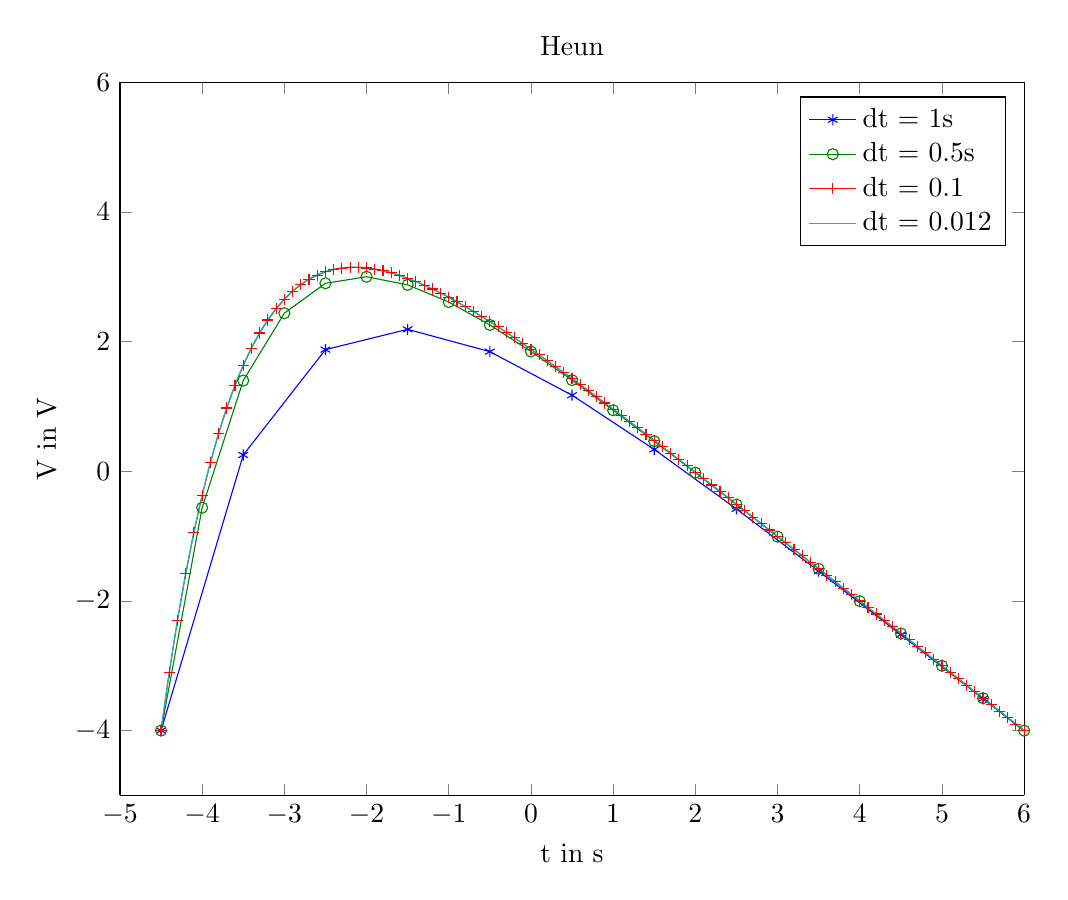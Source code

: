% This file was created by matlab2tikz.
% Minimal pgfplots version: 1.3
%
%The latest updates can be retrieved from
%  http://www.mathworks.com/matlabcentral/fileexchange/22022-matlab2tikz
%where you can also make suggestions and rate matlab2tikz.
%
\definecolor{mycolor1}{rgb}{0.0,0.75,0.75}%
%
\begin{tikzpicture}

\begin{axis}[%
width=4.521in,
height=3.566in,
at={(0.758in,0.481in)},
scale only axis,
separate axis lines,
every outer x axis line/.append style={black},
every x tick label/.append style={font=\color{black}},
xmin=-5,
xmax=6,
xlabel={t in s},
every outer y axis line/.append style={black},
every y tick label/.append style={font=\color{black}},
ymin=-5,
ymax=6,
ylabel={V in V},
title={Heun},
legend style={legend cell align=left,align=left,draw=black}
]
\addplot [color=blue,solid,mark=asterisk,mark options={solid}]
  table[row sep=crcr]{%
-4.5	-4\\
-3.5	0.25\\
-2.5	1.875\\
-1.5	2.188\\
-0.5	1.844\\
0.5	1.172\\
1.5	0.336\\
2.5	-0.582\\
3.5	-1.541\\
4.5	-2.521\\
5.5	-3.51\\
6.5	-4.505\\
};
\addlegendentry{dt = 1s};

\addplot [color=black!50!green,solid,mark=o,mark options={solid}]
  table[row sep=crcr]{%
-4.5	-4\\
-4	-0.562\\
-3.5	1.398\\
-3	2.437\\
-2.5	2.898\\
-2	2.999\\
-1.5	2.874\\
-1	2.609\\
-0.5	2.256\\
0	1.847\\
0.5	1.405\\
1	0.94\\
1.5	0.463\\
2	-0.023\\
2.5	-0.515\\
3	-1.009\\
3.5	-1.506\\
4	-2.004\\
4.5	-2.502\\
5	-3.001\\
5.5	-3.501\\
6	-4.001\\
6.5	-4.5\\
};
\addlegendentry{dt = 0.5s};

\addplot [color=red,solid,mark=+,mark options={solid}]
  table[row sep=crcr]{%
-4.5	-4\\
-4.4	-3.103\\
-4.3	-2.3\\
-4.2	-1.583\\
-4.1	-0.943\\
-4	-0.374\\
-3.9	0.131\\
-3.8	0.579\\
-3.7	0.975\\
-3.6	1.324\\
-3.5	1.63\\
-3.4	1.898\\
-3.3	2.131\\
-3.2	2.332\\
-3.1	2.504\\
-3	2.651\\
-2.9	2.774\\
-2.8	2.876\\
-2.7	2.959\\
-2.6	3.024\\
-2.5	3.074\\
-2.4	3.109\\
-2.3	3.132\\
-2.2	3.143\\
-2.1	3.143\\
-2	3.134\\
-1.9	3.116\\
-1.8	3.091\\
-1.7	3.058\\
-1.6	3.019\\
-1.5	2.974\\
-1.4	2.924\\
-1.3	2.87\\
-1.2	2.81\\
-1.1	2.747\\
-1	2.681\\
-0.9	2.611\\
-0.8	2.539\\
-0.7	2.463\\
-0.6	2.386\\
-0.5	2.306\\
-0.4	2.225\\
-0.3	2.141\\
-0.2	2.056\\
-0.1	1.97\\
0	1.882\\
0.1	1.794\\
0.2	1.704\\
0.3	1.613\\
0.4	1.521\\
0.5	1.429\\
0.6	1.335\\
0.7	1.242\\
0.8	1.147\\
0.9	1.052\\
1	0.957\\
1.1	0.861\\
1.2	0.765\\
1.3	0.668\\
1.4	0.571\\
1.5	0.474\\
1.6	0.376\\
1.7	0.278\\
1.8	0.18\\
1.9	0.082\\
2	-0.016\\
2.1	-0.114\\
2.2	-0.213\\
2.3	-0.312\\
2.4	-0.411\\
2.5	-0.51\\
2.6	-0.609\\
2.7	-0.708\\
2.8	-0.807\\
2.9	-0.907\\
3	-1.006\\
3.1	-1.105\\
3.2	-1.205\\
3.3	-1.304\\
3.4	-1.404\\
3.5	-1.504\\
3.6	-1.603\\
3.7	-1.703\\
3.8	-1.803\\
3.9	-1.902\\
4	-2.002\\
4.1	-2.102\\
4.2	-2.202\\
4.3	-2.302\\
4.4	-2.401\\
4.5	-2.501\\
4.6	-2.601\\
4.7	-2.701\\
4.8	-2.801\\
4.9	-2.901\\
5	-3.001\\
5.1	-3.101\\
5.2	-3.201\\
5.3	-3.301\\
5.4	-3.401\\
5.5	-3.5\\
5.6	-3.6\\
5.7	-3.7\\
5.8	-3.8\\
5.9	-3.9\\
6	-4.0\\
6.1	-4.1\\
6.2	-4.2\\
6.3	-4.3\\
6.4	-4.4\\
6.5	-4.5\\
};
\addlegendentry{dt = 0.1};

\addplot [color=mycolor1,solid]
  table[row sep=crcr]{%
-4.5	-4\\
-4.488	-3.887\\
-4.476	-3.775\\
-4.464	-3.665\\
-4.452	-3.556\\
-4.44	-3.449\\
-4.428	-3.343\\
-4.416	-3.238\\
-4.404	-3.135\\
-4.392	-3.033\\
-4.38	-2.933\\
-4.368	-2.834\\
-4.356	-2.736\\
-4.344	-2.639\\
-4.332	-2.544\\
-4.32	-2.45\\
-4.308	-2.358\\
-4.296	-2.266\\
-4.284	-2.176\\
-4.272	-2.087\\
-4.26	-2.0\\
-4.248	-1.913\\
-4.236	-1.828\\
-4.224	-1.744\\
-4.212	-1.661\\
-4.2	-1.579\\
-4.188	-1.498\\
-4.176	-1.418\\
-4.164	-1.34\\
-4.152	-1.262\\
-4.14	-1.186\\
-4.128	-1.11\\
-4.116	-1.036\\
-4.104	-0.963\\
-4.092	-0.89\\
-4.08	-0.819\\
-4.068	-0.749\\
-4.056	-0.679\\
-4.044	-0.611\\
-4.032	-0.544\\
-4.02	-0.477\\
-4.008	-0.412\\
-3.996	-0.347\\
-3.984	-0.284\\
-3.972	-0.221\\
-3.96	-0.159\\
-3.948	-0.098\\
-3.936	-0.038\\
-3.924	0.021\\
-3.912	0.08\\
-3.9	0.137\\
-3.888	0.194\\
-3.876	0.25\\
-3.864	0.305\\
-3.852	0.359\\
-3.84	0.413\\
-3.828	0.466\\
-3.816	0.518\\
-3.804	0.569\\
-3.792	0.619\\
-3.78	0.669\\
-3.768	0.718\\
-3.756	0.766\\
-3.744	0.814\\
-3.732	0.861\\
-3.72	0.907\\
-3.708	0.952\\
-3.696	0.997\\
-3.684	1.041\\
-3.672	1.084\\
-3.66	1.127\\
-3.648	1.169\\
-3.636	1.21\\
-3.624	1.251\\
-3.612	1.291\\
-3.6	1.331\\
-3.588	1.37\\
-3.576	1.408\\
-3.564	1.446\\
-3.552	1.483\\
-3.54	1.52\\
-3.528	1.555\\
-3.516	1.591\\
-3.504	1.626\\
-3.492	1.66\\
-3.48	1.694\\
-3.468	1.727\\
-3.456	1.759\\
-3.444	1.792\\
-3.432	1.823\\
-3.42	1.854\\
-3.408	1.885\\
-3.396	1.915\\
-3.384	1.944\\
-3.372	1.973\\
-3.36	2.002\\
-3.348	2.03\\
-3.336	2.057\\
-3.324	2.085\\
-3.312	2.111\\
-3.3	2.137\\
-3.288	2.163\\
-3.276	2.188\\
-3.264	2.213\\
-3.252	2.238\\
-3.24	2.262\\
-3.228	2.285\\
-3.216	2.308\\
-3.204	2.331\\
-3.192	2.353\\
-3.18	2.375\\
-3.168	2.396\\
-3.156	2.418\\
-3.144	2.438\\
-3.132	2.458\\
-3.12	2.478\\
-3.108	2.498\\
-3.096	2.517\\
-3.084	2.536\\
-3.072	2.554\\
-3.06	2.572\\
-3.048	2.59\\
-3.036	2.607\\
-3.024	2.624\\
-3.012	2.641\\
-3	2.657\\
-2.988	2.673\\
-2.976	2.689\\
-2.964	2.704\\
-2.952	2.719\\
-2.94	2.733\\
-2.928	2.748\\
-2.916	2.762\\
-2.904	2.776\\
-2.892	2.789\\
-2.88	2.802\\
-2.868	2.815\\
-2.856	2.827\\
-2.844	2.839\\
-2.832	2.851\\
-2.82	2.863\\
-2.808	2.874\\
-2.796	2.885\\
-2.784	2.896\\
-2.772	2.907\\
-2.76	2.917\\
-2.748	2.927\\
-2.736	2.937\\
-2.724	2.946\\
-2.712	2.955\\
-2.7	2.964\\
-2.688	2.973\\
-2.676	2.981\\
-2.664	2.99\\
-2.652	2.998\\
-2.64	3.005\\
-2.628	3.013\\
-2.616	3.02\\
-2.604	3.027\\
-2.592	3.034\\
-2.58	3.041\\
-2.568	3.047\\
-2.556	3.053\\
-2.544	3.059\\
-2.532	3.065\\
-2.52	3.07\\
-2.508	3.075\\
-2.496	3.081\\
-2.484	3.085\\
-2.472	3.09\\
-2.46	3.095\\
-2.448	3.099\\
-2.436	3.103\\
-2.424	3.107\\
-2.412	3.111\\
-2.4	3.114\\
-2.388	3.117\\
-2.376	3.121\\
-2.364	3.124\\
-2.352	3.126\\
-2.34	3.129\\
-2.328	3.131\\
-2.316	3.134\\
-2.304	3.136\\
-2.292	3.138\\
-2.28	3.14\\
-2.268	3.141\\
-2.256	3.143\\
-2.244	3.144\\
-2.232	3.145\\
-2.22	3.146\\
-2.208	3.147\\
-2.196	3.147\\
-2.184	3.148\\
-2.172	3.148\\
-2.16	3.149\\
-2.148	3.149\\
-2.136	3.148\\
-2.124	3.148\\
-2.112	3.148\\
-2.1	3.147\\
-2.088	3.147\\
-2.076	3.146\\
-2.064	3.145\\
-2.052	3.144\\
-2.04	3.143\\
-2.028	3.142\\
-2.016	3.14\\
-2.004	3.139\\
-1.992	3.137\\
-1.98	3.135\\
-1.968	3.133\\
-1.956	3.131\\
-1.944	3.129\\
-1.932	3.127\\
-1.92	3.124\\
-1.908	3.122\\
-1.896	3.119\\
-1.884	3.116\\
-1.872	3.114\\
-1.86	3.111\\
-1.848	3.108\\
-1.836	3.104\\
-1.824	3.101\\
-1.812	3.098\\
-1.8	3.094\\
-1.788	3.091\\
-1.776	3.087\\
-1.764	3.083\\
-1.752	3.079\\
-1.74	3.075\\
-1.728	3.071\\
-1.716	3.067\\
-1.704	3.063\\
-1.692	3.059\\
-1.68	3.054\\
-1.668	3.05\\
-1.656	3.045\\
-1.644	3.04\\
-1.632	3.035\\
-1.62	3.031\\
-1.608	3.026\\
-1.596	3.021\\
-1.584	3.015\\
-1.572	3.01\\
-1.56	3.005\\
-1.548	2.999\\
-1.536	2.994\\
-1.524	2.988\\
-1.512	2.983\\
-1.5	2.977\\
-1.488	2.971\\
-1.476	2.966\\
-1.464	2.96\\
-1.452	2.954\\
-1.44	2.948\\
-1.428	2.942\\
-1.416	2.935\\
-1.404	2.929\\
-1.392	2.923\\
-1.38	2.916\\
-1.368	2.91\\
-1.356	2.903\\
-1.344	2.897\\
-1.332	2.89\\
-1.32	2.883\\
-1.308	2.877\\
-1.296	2.87\\
-1.284	2.863\\
-1.272	2.856\\
-1.26	2.849\\
-1.248	2.842\\
-1.236	2.834\\
-1.224	2.827\\
-1.212	2.82\\
-1.2	2.813\\
-1.188	2.805\\
-1.176	2.798\\
-1.164	2.79\\
-1.152	2.783\\
-1.14	2.775\\
-1.128	2.768\\
-1.116	2.76\\
-1.104	2.752\\
-1.092	2.744\\
-1.08	2.736\\
-1.068	2.729\\
-1.056	2.721\\
-1.044	2.713\\
-1.032	2.705\\
-1.02	2.696\\
-1.008	2.688\\
-0.996	2.68\\
-0.984	2.672\\
-0.972	2.664\\
-0.96	2.655\\
-0.948	2.647\\
-0.936	2.639\\
-0.924	2.63\\
-0.912	2.622\\
-0.9	2.613\\
-0.888	2.604\\
-0.876	2.596\\
-0.864	2.587\\
-0.852	2.579\\
-0.84	2.57\\
-0.828	2.561\\
-0.816	2.552\\
-0.804	2.543\\
-0.792	2.534\\
-0.78	2.526\\
-0.768	2.517\\
-0.756	2.508\\
-0.744	2.499\\
-0.732	2.489\\
-0.72	2.48\\
-0.708	2.471\\
-0.696	2.462\\
-0.684	2.453\\
-0.672	2.444\\
-0.66	2.434\\
-0.648	2.425\\
-0.636	2.416\\
-0.624	2.406\\
-0.612	2.397\\
-0.6	2.387\\
-0.588	2.378\\
-0.576	2.368\\
-0.564	2.359\\
-0.552	2.349\\
-0.54	2.34\\
-0.528	2.33\\
-0.516	2.321\\
-0.504	2.311\\
-0.492	2.301\\
-0.48	2.291\\
-0.468	2.282\\
-0.456	2.272\\
-0.444	2.262\\
-0.432	2.252\\
-0.42	2.242\\
-0.408	2.233\\
-0.396	2.223\\
-0.384	2.213\\
-0.372	2.203\\
-0.36	2.193\\
-0.348	2.183\\
-0.336	2.173\\
-0.324	2.163\\
-0.312	2.153\\
-0.3	2.143\\
-0.288	2.132\\
-0.276	2.122\\
-0.264	2.112\\
-0.252	2.102\\
-0.24	2.092\\
-0.228	2.081\\
-0.216	2.071\\
-0.204	2.061\\
-0.192	2.051\\
-0.18	2.04\\
-0.168	2.03\\
-0.156	2.02\\
-0.144	2.009\\
-0.132	1.999\\
-0.12	1.988\\
-0.108	1.978\\
-0.096	1.968\\
-0.084	1.957\\
-0.072	1.947\\
-0.06	1.936\\
-0.048	1.926\\
-0.036	1.915\\
-0.024	1.905\\
-0.012	1.894\\
0	1.883\\
0.012	1.873\\
0.024	1.862\\
0.036	1.851\\
0.048	1.841\\
0.06	1.83\\
0.072	1.819\\
0.084	1.809\\
0.096	1.798\\
0.108	1.787\\
0.12	1.777\\
0.132	1.766\\
0.144	1.755\\
0.156	1.744\\
0.168	1.733\\
0.18	1.723\\
0.192	1.712\\
0.204	1.701\\
0.216	1.69\\
0.228	1.679\\
0.24	1.668\\
0.252	1.657\\
0.264	1.646\\
0.276	1.635\\
0.288	1.625\\
0.3	1.614\\
0.312	1.603\\
0.324	1.592\\
0.336	1.581\\
0.348	1.57\\
0.36	1.559\\
0.372	1.548\\
0.384	1.537\\
0.396	1.525\\
0.408	1.514\\
0.42	1.503\\
0.432	1.492\\
0.444	1.481\\
0.456	1.47\\
0.468	1.459\\
0.48	1.448\\
0.492	1.437\\
0.504	1.426\\
0.516	1.414\\
0.528	1.403\\
0.54	1.392\\
0.552	1.381\\
0.564	1.37\\
0.576	1.358\\
0.588	1.347\\
0.6	1.336\\
0.612	1.325\\
0.624	1.313\\
0.636	1.302\\
0.648	1.291\\
0.66	1.28\\
0.672	1.268\\
0.684	1.257\\
0.696	1.246\\
0.708	1.235\\
0.72	1.223\\
0.732	1.212\\
0.744	1.201\\
0.756	1.189\\
0.768	1.178\\
0.78	1.167\\
0.792	1.155\\
0.804	1.144\\
0.816	1.132\\
0.828	1.121\\
0.84	1.11\\
0.852	1.098\\
0.864	1.087\\
0.876	1.075\\
0.888	1.064\\
0.9	1.053\\
0.912	1.041\\
0.924	1.03\\
0.936	1.018\\
0.948	1.007\\
0.96	0.995\\
0.972	0.984\\
0.984	0.972\\
0.996	0.961\\
1.008	0.949\\
1.02	0.938\\
1.032	0.926\\
1.044	0.915\\
1.056	0.903\\
1.068	0.892\\
1.08	0.88\\
1.092	0.869\\
1.104	0.857\\
1.116	0.846\\
1.128	0.834\\
1.14	0.823\\
1.152	0.811\\
1.164	0.8\\
1.176	0.788\\
1.188	0.776\\
1.2	0.765\\
1.212	0.753\\
1.224	0.742\\
1.236	0.73\\
1.248	0.719\\
1.26	0.707\\
1.272	0.695\\
1.284	0.684\\
1.296	0.672\\
1.308	0.66\\
1.32	0.649\\
1.332	0.637\\
1.344	0.626\\
1.356	0.614\\
1.368	0.602\\
1.38	0.591\\
1.392	0.579\\
1.404	0.567\\
1.416	0.556\\
1.428	0.544\\
1.44	0.532\\
1.452	0.521\\
1.464	0.509\\
1.476	0.497\\
1.488	0.486\\
1.5	0.474\\
1.512	0.462\\
1.524	0.451\\
1.536	0.439\\
1.548	0.427\\
1.56	0.415\\
1.572	0.404\\
1.584	0.392\\
1.596	0.38\\
1.608	0.369\\
1.62	0.357\\
1.632	0.345\\
1.644	0.333\\
1.656	0.322\\
1.668	0.31\\
1.68	0.298\\
1.692	0.287\\
1.704	0.275\\
1.716	0.263\\
1.728	0.251\\
1.74	0.24\\
1.752	0.228\\
1.764	0.216\\
1.776	0.204\\
1.788	0.192\\
1.8	0.181\\
1.812	0.169\\
1.824	0.157\\
1.836	0.145\\
1.848	0.134\\
1.86	0.122\\
1.872	0.11\\
1.884	0.098\\
1.896	0.086\\
1.908	0.075\\
1.92	0.063\\
1.932	0.051\\
1.944	0.039\\
1.956	0.028\\
1.968	0.016\\
1.98	0.004\\
1.992	-0.008\\
2.004	-0.02\\
2.016	-0.032\\
2.028	-0.043\\
2.04	-0.055\\
2.052	-0.067\\
2.064	-0.079\\
2.076	-0.091\\
2.088	-0.102\\
2.1	-0.114\\
2.112	-0.126\\
2.124	-0.138\\
2.136	-0.15\\
2.148	-0.162\\
2.16	-0.173\\
2.172	-0.185\\
2.184	-0.197\\
2.196	-0.209\\
2.208	-0.221\\
2.22	-0.233\\
2.232	-0.245\\
2.244	-0.256\\
2.256	-0.268\\
2.268	-0.28\\
2.28	-0.292\\
2.292	-0.304\\
2.304	-0.316\\
2.316	-0.328\\
2.328	-0.339\\
2.34	-0.351\\
2.352	-0.363\\
2.364	-0.375\\
2.376	-0.387\\
2.388	-0.399\\
2.4	-0.411\\
2.412	-0.422\\
2.424	-0.434\\
2.436	-0.446\\
2.448	-0.458\\
2.46	-0.47\\
2.472	-0.482\\
2.484	-0.494\\
2.496	-0.506\\
2.508	-0.518\\
2.52	-0.529\\
2.532	-0.541\\
2.544	-0.553\\
2.556	-0.565\\
2.568	-0.577\\
2.58	-0.589\\
2.592	-0.601\\
2.604	-0.613\\
2.616	-0.625\\
2.628	-0.636\\
2.64	-0.648\\
2.652	-0.66\\
2.664	-0.672\\
2.676	-0.684\\
2.688	-0.696\\
2.7	-0.708\\
2.712	-0.72\\
2.724	-0.732\\
2.736	-0.744\\
2.748	-0.755\\
2.76	-0.767\\
2.772	-0.779\\
2.784	-0.791\\
2.796	-0.803\\
2.808	-0.815\\
2.82	-0.827\\
2.832	-0.839\\
2.844	-0.851\\
2.856	-0.863\\
2.868	-0.875\\
2.88	-0.887\\
2.892	-0.898\\
2.904	-0.91\\
2.916	-0.922\\
2.928	-0.934\\
2.94	-0.946\\
2.952	-0.958\\
2.964	-0.97\\
2.976	-0.982\\
2.988	-0.994\\
3	-1.006\\
3.012	-1.018\\
3.024	-1.03\\
3.036	-1.042\\
3.048	-1.054\\
3.06	-1.065\\
3.072	-1.077\\
3.084	-1.089\\
3.096	-1.101\\
3.108	-1.113\\
3.12	-1.125\\
3.132	-1.137\\
3.144	-1.149\\
3.156	-1.161\\
3.168	-1.173\\
3.18	-1.185\\
3.192	-1.197\\
3.204	-1.209\\
3.216	-1.221\\
3.228	-1.233\\
3.24	-1.245\\
3.252	-1.257\\
3.264	-1.268\\
3.276	-1.28\\
3.288	-1.292\\
3.3	-1.304\\
3.312	-1.316\\
3.324	-1.328\\
3.336	-1.34\\
3.348	-1.352\\
3.36	-1.364\\
3.372	-1.376\\
3.384	-1.388\\
3.396	-1.4\\
3.408	-1.412\\
3.42	-1.424\\
3.432	-1.436\\
3.444	-1.448\\
3.456	-1.46\\
3.468	-1.472\\
3.48	-1.484\\
3.492	-1.496\\
3.504	-1.508\\
3.516	-1.519\\
3.528	-1.531\\
3.54	-1.543\\
3.552	-1.555\\
3.564	-1.567\\
3.576	-1.579\\
3.588	-1.591\\
3.6	-1.603\\
3.612	-1.615\\
3.624	-1.627\\
3.636	-1.639\\
3.648	-1.651\\
3.66	-1.663\\
3.672	-1.675\\
3.684	-1.687\\
3.696	-1.699\\
3.708	-1.711\\
3.72	-1.723\\
3.732	-1.735\\
3.744	-1.747\\
3.756	-1.759\\
3.768	-1.771\\
3.78	-1.783\\
3.792	-1.795\\
3.804	-1.807\\
3.816	-1.819\\
3.828	-1.831\\
3.84	-1.843\\
3.852	-1.854\\
3.864	-1.866\\
3.876	-1.878\\
3.888	-1.89\\
3.9	-1.902\\
3.912	-1.914\\
3.924	-1.926\\
3.936	-1.938\\
3.948	-1.95\\
3.96	-1.962\\
3.972	-1.974\\
3.984	-1.986\\
3.996	-1.998\\
4.008	-2.01\\
4.02	-2.022\\
4.032	-2.034\\
4.044	-2.046\\
4.056	-2.058\\
4.068	-2.07\\
4.08	-2.082\\
4.092	-2.094\\
4.104	-2.106\\
4.116	-2.118\\
4.128	-2.13\\
4.14	-2.142\\
4.152	-2.154\\
4.164	-2.166\\
4.176	-2.178\\
4.188	-2.19\\
4.2	-2.202\\
4.212	-2.214\\
4.224	-2.226\\
4.236	-2.238\\
4.248	-2.25\\
4.26	-2.262\\
4.272	-2.274\\
4.284	-2.286\\
4.296	-2.298\\
4.308	-2.31\\
4.32	-2.322\\
4.332	-2.334\\
4.344	-2.346\\
4.356	-2.357\\
4.368	-2.369\\
4.38	-2.381\\
4.392	-2.393\\
4.404	-2.405\\
4.416	-2.417\\
4.428	-2.429\\
4.44	-2.441\\
4.452	-2.453\\
4.464	-2.465\\
4.476	-2.477\\
4.488	-2.489\\
4.5	-2.501\\
4.512	-2.513\\
4.524	-2.525\\
4.536	-2.537\\
4.548	-2.549\\
4.56	-2.561\\
4.572	-2.573\\
4.584	-2.585\\
4.596	-2.597\\
4.608	-2.609\\
4.62	-2.621\\
4.632	-2.633\\
4.644	-2.645\\
4.656	-2.657\\
4.668	-2.669\\
4.68	-2.681\\
4.692	-2.693\\
4.704	-2.705\\
4.716	-2.717\\
4.728	-2.729\\
4.74	-2.741\\
4.752	-2.753\\
4.764	-2.765\\
4.776	-2.777\\
4.788	-2.789\\
4.8	-2.801\\
4.812	-2.813\\
4.824	-2.825\\
4.836	-2.837\\
4.848	-2.849\\
4.86	-2.861\\
4.872	-2.873\\
4.884	-2.885\\
4.896	-2.897\\
4.908	-2.909\\
4.92	-2.921\\
4.932	-2.933\\
4.944	-2.945\\
4.956	-2.957\\
4.968	-2.969\\
4.98	-2.981\\
4.992	-2.993\\
5.004	-3.005\\
5.016	-3.017\\
5.028	-3.029\\
5.04	-3.041\\
5.052	-3.053\\
5.064	-3.065\\
5.076	-3.077\\
5.088	-3.089\\
5.1	-3.101\\
5.112	-3.113\\
5.124	-3.125\\
5.136	-3.137\\
5.148	-3.149\\
5.16	-3.161\\
5.172	-3.173\\
5.184	-3.185\\
5.196	-3.197\\
5.208	-3.209\\
5.22	-3.221\\
5.232	-3.233\\
5.244	-3.245\\
5.256	-3.257\\
5.268	-3.269\\
5.28	-3.281\\
5.292	-3.293\\
5.304	-3.305\\
5.316	-3.317\\
5.328	-3.329\\
5.34	-3.341\\
5.352	-3.353\\
5.364	-3.365\\
5.376	-3.377\\
5.388	-3.389\\
5.4	-3.401\\
5.412	-3.413\\
5.424	-3.425\\
5.436	-3.437\\
5.448	-3.449\\
5.46	-3.46\\
5.472	-3.472\\
5.484	-3.484\\
5.496	-3.496\\
5.508	-3.508\\
5.52	-3.52\\
5.532	-3.532\\
5.544	-3.544\\
5.556	-3.556\\
5.568	-3.568\\
5.58	-3.58\\
5.592	-3.592\\
5.604	-3.604\\
5.616	-3.616\\
5.628	-3.628\\
5.64	-3.64\\
5.652	-3.652\\
5.664	-3.664\\
5.676	-3.676\\
5.688	-3.688\\
5.7	-3.7\\
5.712	-3.712\\
5.724	-3.724\\
5.736	-3.736\\
5.748	-3.748\\
5.76	-3.76\\
5.772	-3.772\\
5.784	-3.784\\
5.796	-3.796\\
5.808	-3.808\\
5.82	-3.82\\
5.832	-3.832\\
5.844	-3.844\\
5.856	-3.856\\
5.868	-3.868\\
5.88	-3.88\\
5.892	-3.892\\
5.904	-3.904\\
5.916	-3.916\\
5.928	-3.928\\
5.94	-3.94\\
5.952	-3.952\\
5.964	-3.964\\
5.976	-3.976\\
5.988	-3.988\\
6	-4.0\\
6.012	-4.012\\
6.024	-4.024\\
6.036	-4.036\\
6.048	-4.048\\
6.06	-4.06\\
6.072	-4.072\\
6.084	-4.084\\
6.096	-4.096\\
6.108	-4.108\\
6.12	-4.12\\
6.132	-4.132\\
6.144	-4.144\\
6.156	-4.156\\
6.168	-4.168\\
6.18	-4.18\\
6.192	-4.192\\
6.204	-4.204\\
6.216	-4.216\\
6.228	-4.228\\
6.24	-4.24\\
6.252	-4.252\\
6.264	-4.264\\
6.276	-4.276\\
6.288	-4.288\\
6.3	-4.3\\
6.312	-4.312\\
6.324	-4.324\\
6.336	-4.336\\
6.348	-4.348\\
6.36	-4.36\\
6.372	-4.372\\
6.384	-4.384\\
6.396	-4.396\\
6.408	-4.408\\
6.42	-4.42\\
6.432	-4.432\\
6.444	-4.444\\
6.456	-4.456\\
6.468	-4.468\\
6.48	-4.48\\
6.492	-4.492\\
6.504	-4.504\\
};
\addlegendentry{dt = 0.012};

\end{axis}
\end{tikzpicture}%